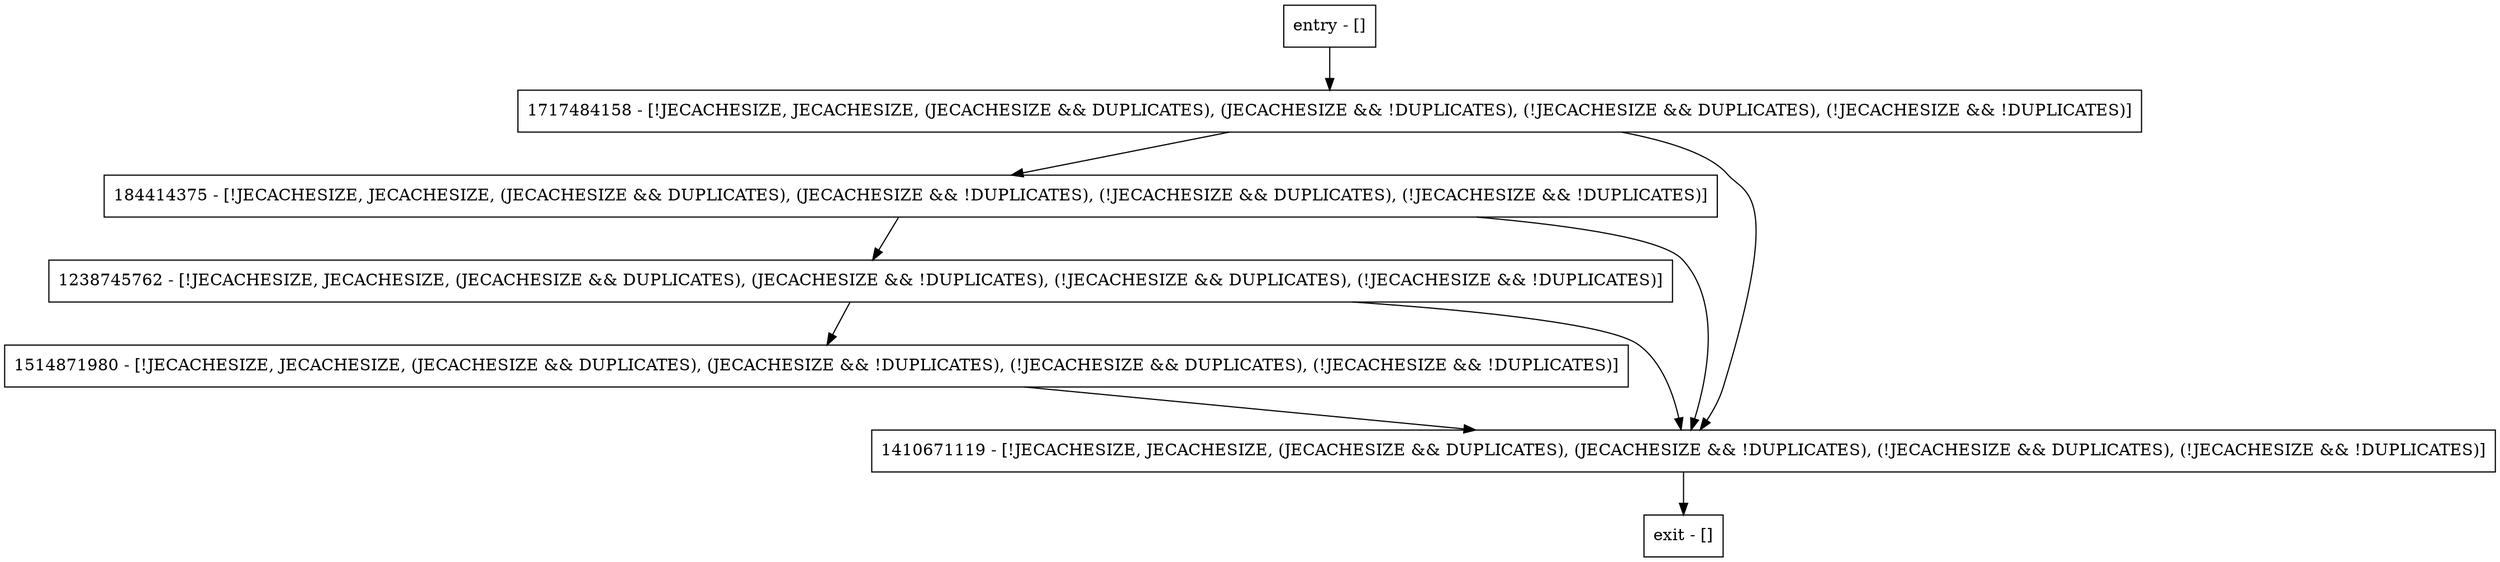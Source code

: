 digraph checkUpdatesAllowed {
node [shape=record];
entry [label="entry - []"];
exit [label="exit - []"];
184414375 [label="184414375 - [!JECACHESIZE, JECACHESIZE, (JECACHESIZE && DUPLICATES), (JECACHESIZE && !DUPLICATES), (!JECACHESIZE && DUPLICATES), (!JECACHESIZE && !DUPLICATES)]"];
1514871980 [label="1514871980 - [!JECACHESIZE, JECACHESIZE, (JECACHESIZE && DUPLICATES), (JECACHESIZE && !DUPLICATES), (!JECACHESIZE && DUPLICATES), (!JECACHESIZE && !DUPLICATES)]"];
1238745762 [label="1238745762 - [!JECACHESIZE, JECACHESIZE, (JECACHESIZE && DUPLICATES), (JECACHESIZE && !DUPLICATES), (!JECACHESIZE && DUPLICATES), (!JECACHESIZE && !DUPLICATES)]"];
1410671119 [label="1410671119 - [!JECACHESIZE, JECACHESIZE, (JECACHESIZE && DUPLICATES), (JECACHESIZE && !DUPLICATES), (!JECACHESIZE && DUPLICATES), (!JECACHESIZE && !DUPLICATES)]"];
1717484158 [label="1717484158 - [!JECACHESIZE, JECACHESIZE, (JECACHESIZE && DUPLICATES), (JECACHESIZE && !DUPLICATES), (!JECACHESIZE && DUPLICATES), (!JECACHESIZE && !DUPLICATES)]"];
entry;
exit;
entry -> 1717484158;
184414375 -> 1238745762;
184414375 -> 1410671119;
1514871980 -> 1410671119;
1238745762 -> 1514871980;
1238745762 -> 1410671119;
1410671119 -> exit;
1717484158 -> 184414375;
1717484158 -> 1410671119;
}
